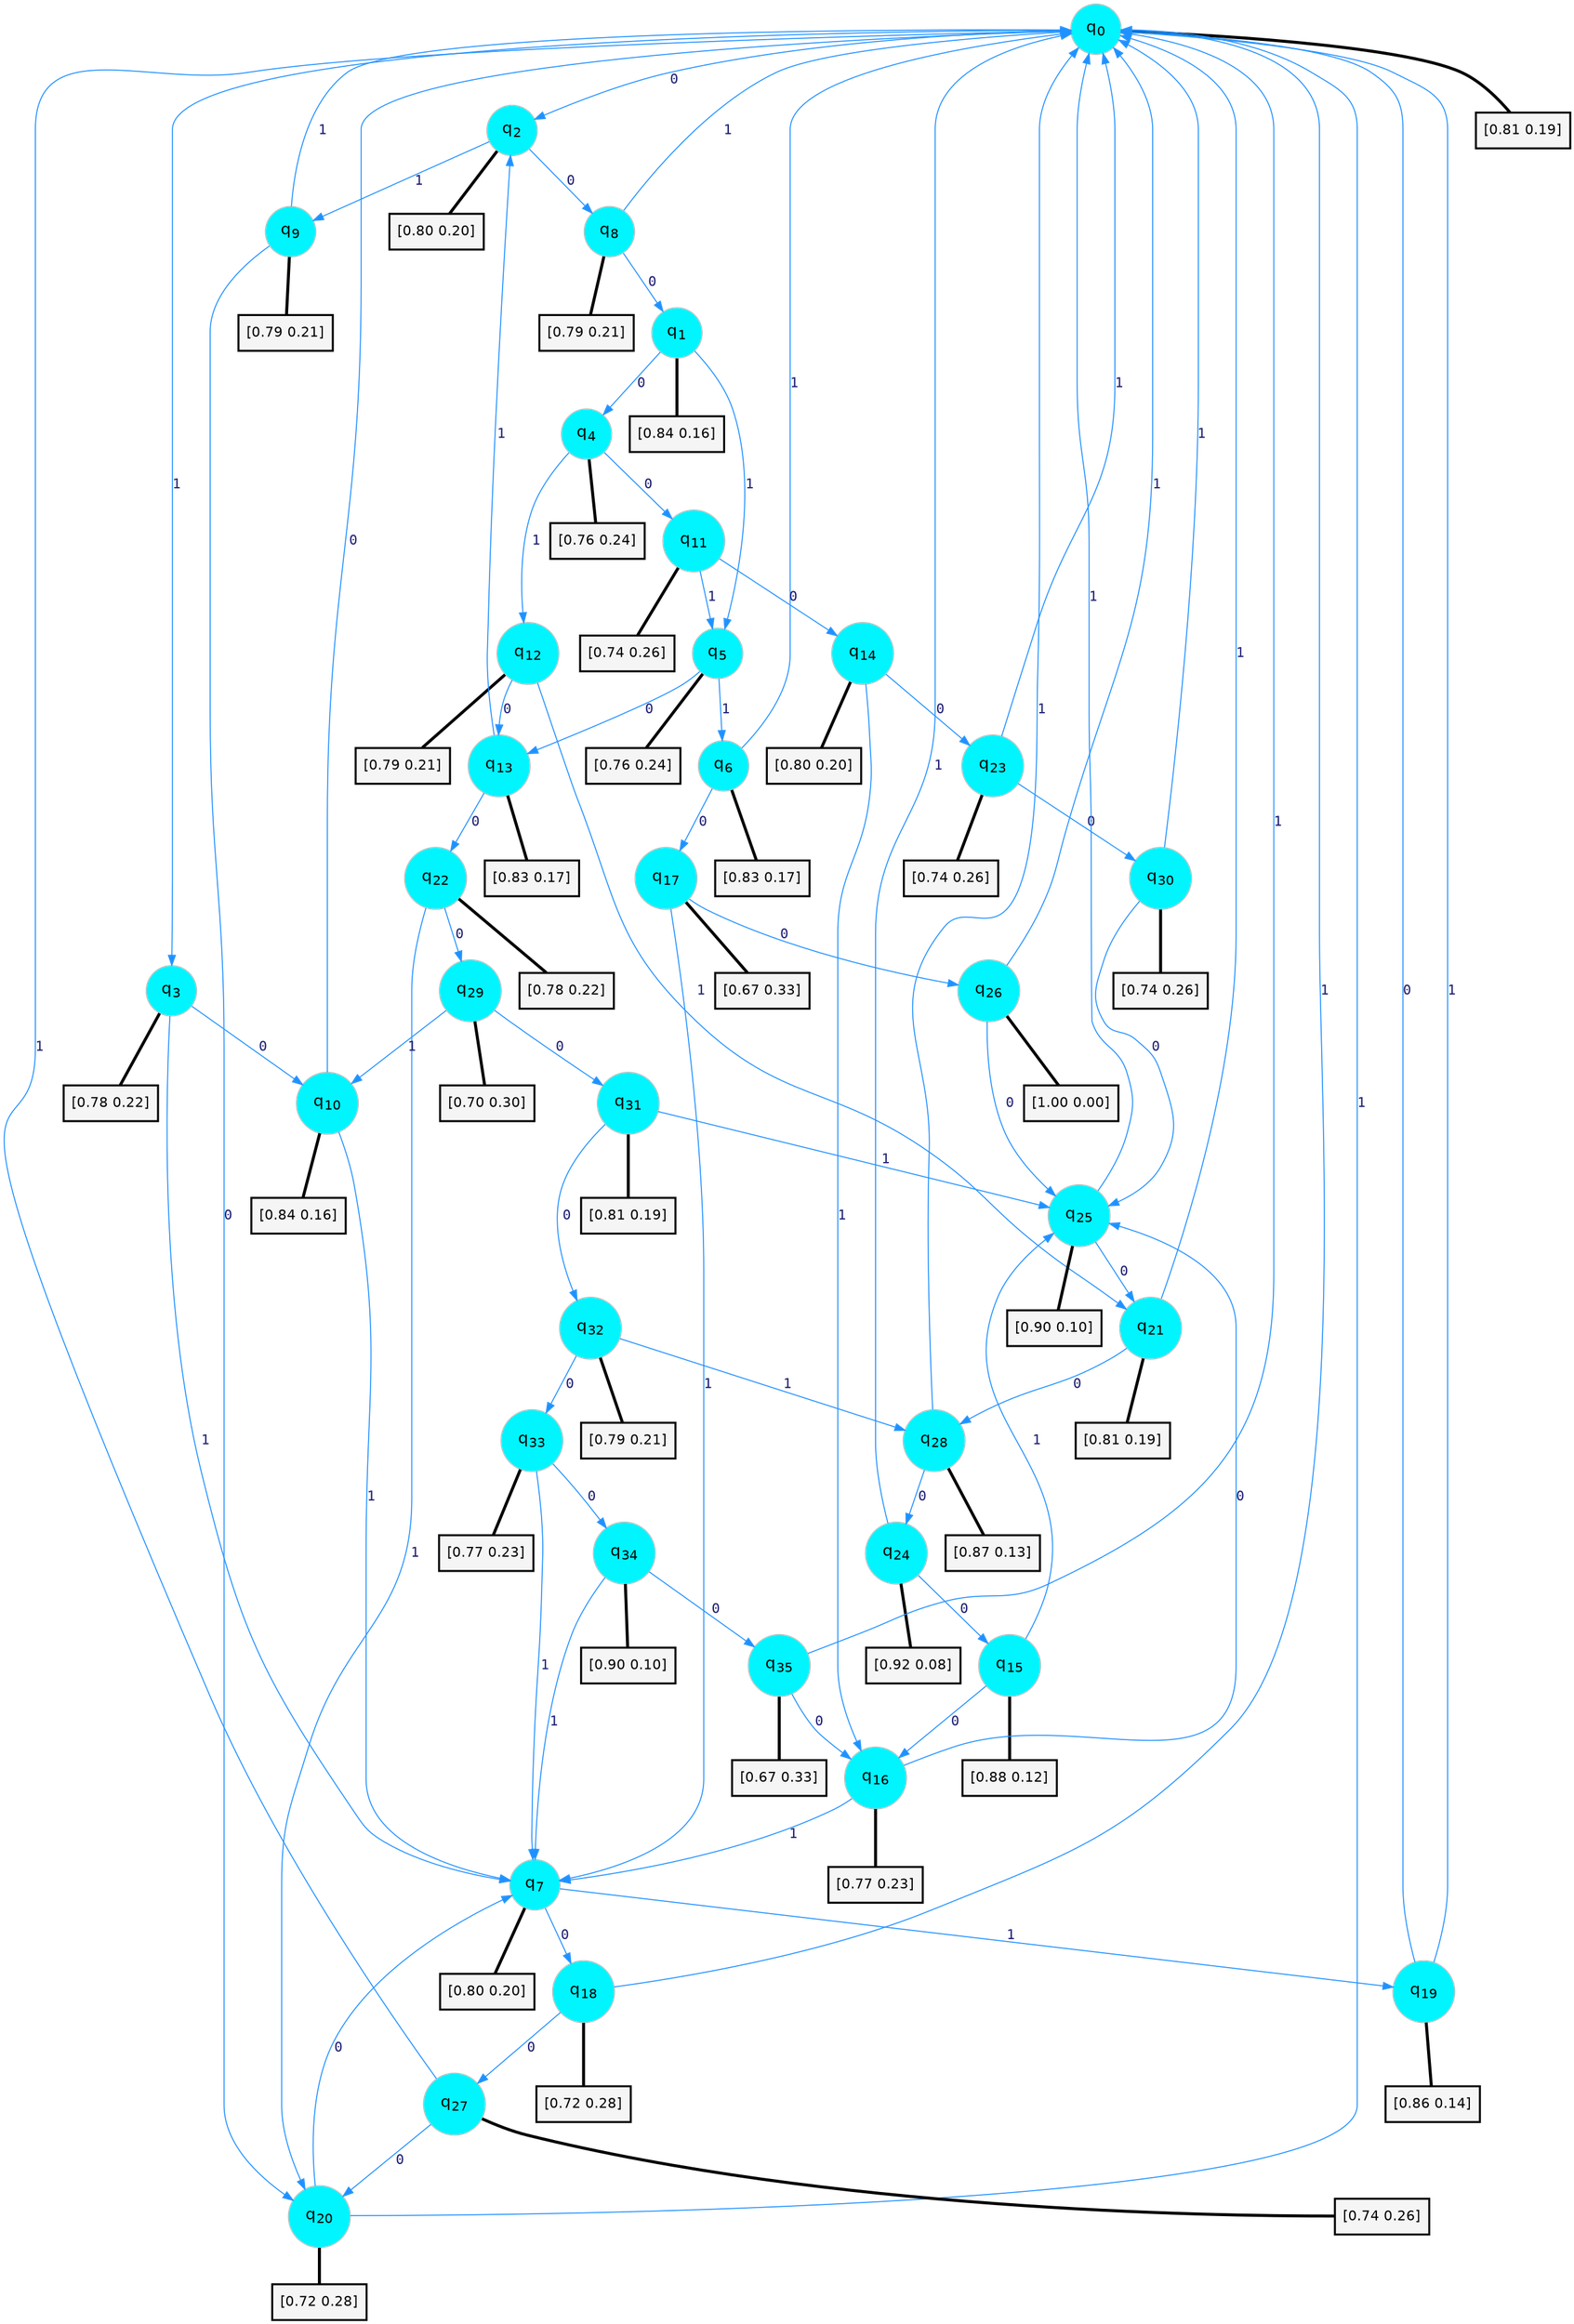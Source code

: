 digraph G {
graph [
bgcolor=transparent, dpi=300, rankdir=TD, size="40,25"];
node [
color=gray, fillcolor=turquoise1, fontcolor=black, fontname=Helvetica, fontsize=16, fontweight=bold, shape=circle, style=filled];
edge [
arrowsize=1, color=dodgerblue1, fontcolor=midnightblue, fontname=courier, fontweight=bold, penwidth=1, style=solid, weight=20];
0[label=<q<SUB>0</SUB>>];
1[label=<q<SUB>1</SUB>>];
2[label=<q<SUB>2</SUB>>];
3[label=<q<SUB>3</SUB>>];
4[label=<q<SUB>4</SUB>>];
5[label=<q<SUB>5</SUB>>];
6[label=<q<SUB>6</SUB>>];
7[label=<q<SUB>7</SUB>>];
8[label=<q<SUB>8</SUB>>];
9[label=<q<SUB>9</SUB>>];
10[label=<q<SUB>10</SUB>>];
11[label=<q<SUB>11</SUB>>];
12[label=<q<SUB>12</SUB>>];
13[label=<q<SUB>13</SUB>>];
14[label=<q<SUB>14</SUB>>];
15[label=<q<SUB>15</SUB>>];
16[label=<q<SUB>16</SUB>>];
17[label=<q<SUB>17</SUB>>];
18[label=<q<SUB>18</SUB>>];
19[label=<q<SUB>19</SUB>>];
20[label=<q<SUB>20</SUB>>];
21[label=<q<SUB>21</SUB>>];
22[label=<q<SUB>22</SUB>>];
23[label=<q<SUB>23</SUB>>];
24[label=<q<SUB>24</SUB>>];
25[label=<q<SUB>25</SUB>>];
26[label=<q<SUB>26</SUB>>];
27[label=<q<SUB>27</SUB>>];
28[label=<q<SUB>28</SUB>>];
29[label=<q<SUB>29</SUB>>];
30[label=<q<SUB>30</SUB>>];
31[label=<q<SUB>31</SUB>>];
32[label=<q<SUB>32</SUB>>];
33[label=<q<SUB>33</SUB>>];
34[label=<q<SUB>34</SUB>>];
35[label=<q<SUB>35</SUB>>];
36[label="[0.81 0.19]", shape=box,fontcolor=black, fontname=Helvetica, fontsize=14, penwidth=2, fillcolor=whitesmoke,color=black];
37[label="[0.84 0.16]", shape=box,fontcolor=black, fontname=Helvetica, fontsize=14, penwidth=2, fillcolor=whitesmoke,color=black];
38[label="[0.80 0.20]", shape=box,fontcolor=black, fontname=Helvetica, fontsize=14, penwidth=2, fillcolor=whitesmoke,color=black];
39[label="[0.78 0.22]", shape=box,fontcolor=black, fontname=Helvetica, fontsize=14, penwidth=2, fillcolor=whitesmoke,color=black];
40[label="[0.76 0.24]", shape=box,fontcolor=black, fontname=Helvetica, fontsize=14, penwidth=2, fillcolor=whitesmoke,color=black];
41[label="[0.76 0.24]", shape=box,fontcolor=black, fontname=Helvetica, fontsize=14, penwidth=2, fillcolor=whitesmoke,color=black];
42[label="[0.83 0.17]", shape=box,fontcolor=black, fontname=Helvetica, fontsize=14, penwidth=2, fillcolor=whitesmoke,color=black];
43[label="[0.80 0.20]", shape=box,fontcolor=black, fontname=Helvetica, fontsize=14, penwidth=2, fillcolor=whitesmoke,color=black];
44[label="[0.79 0.21]", shape=box,fontcolor=black, fontname=Helvetica, fontsize=14, penwidth=2, fillcolor=whitesmoke,color=black];
45[label="[0.79 0.21]", shape=box,fontcolor=black, fontname=Helvetica, fontsize=14, penwidth=2, fillcolor=whitesmoke,color=black];
46[label="[0.84 0.16]", shape=box,fontcolor=black, fontname=Helvetica, fontsize=14, penwidth=2, fillcolor=whitesmoke,color=black];
47[label="[0.74 0.26]", shape=box,fontcolor=black, fontname=Helvetica, fontsize=14, penwidth=2, fillcolor=whitesmoke,color=black];
48[label="[0.79 0.21]", shape=box,fontcolor=black, fontname=Helvetica, fontsize=14, penwidth=2, fillcolor=whitesmoke,color=black];
49[label="[0.83 0.17]", shape=box,fontcolor=black, fontname=Helvetica, fontsize=14, penwidth=2, fillcolor=whitesmoke,color=black];
50[label="[0.80 0.20]", shape=box,fontcolor=black, fontname=Helvetica, fontsize=14, penwidth=2, fillcolor=whitesmoke,color=black];
51[label="[0.88 0.12]", shape=box,fontcolor=black, fontname=Helvetica, fontsize=14, penwidth=2, fillcolor=whitesmoke,color=black];
52[label="[0.77 0.23]", shape=box,fontcolor=black, fontname=Helvetica, fontsize=14, penwidth=2, fillcolor=whitesmoke,color=black];
53[label="[0.67 0.33]", shape=box,fontcolor=black, fontname=Helvetica, fontsize=14, penwidth=2, fillcolor=whitesmoke,color=black];
54[label="[0.72 0.28]", shape=box,fontcolor=black, fontname=Helvetica, fontsize=14, penwidth=2, fillcolor=whitesmoke,color=black];
55[label="[0.86 0.14]", shape=box,fontcolor=black, fontname=Helvetica, fontsize=14, penwidth=2, fillcolor=whitesmoke,color=black];
56[label="[0.72 0.28]", shape=box,fontcolor=black, fontname=Helvetica, fontsize=14, penwidth=2, fillcolor=whitesmoke,color=black];
57[label="[0.81 0.19]", shape=box,fontcolor=black, fontname=Helvetica, fontsize=14, penwidth=2, fillcolor=whitesmoke,color=black];
58[label="[0.78 0.22]", shape=box,fontcolor=black, fontname=Helvetica, fontsize=14, penwidth=2, fillcolor=whitesmoke,color=black];
59[label="[0.74 0.26]", shape=box,fontcolor=black, fontname=Helvetica, fontsize=14, penwidth=2, fillcolor=whitesmoke,color=black];
60[label="[0.92 0.08]", shape=box,fontcolor=black, fontname=Helvetica, fontsize=14, penwidth=2, fillcolor=whitesmoke,color=black];
61[label="[0.90 0.10]", shape=box,fontcolor=black, fontname=Helvetica, fontsize=14, penwidth=2, fillcolor=whitesmoke,color=black];
62[label="[1.00 0.00]", shape=box,fontcolor=black, fontname=Helvetica, fontsize=14, penwidth=2, fillcolor=whitesmoke,color=black];
63[label="[0.74 0.26]", shape=box,fontcolor=black, fontname=Helvetica, fontsize=14, penwidth=2, fillcolor=whitesmoke,color=black];
64[label="[0.87 0.13]", shape=box,fontcolor=black, fontname=Helvetica, fontsize=14, penwidth=2, fillcolor=whitesmoke,color=black];
65[label="[0.70 0.30]", shape=box,fontcolor=black, fontname=Helvetica, fontsize=14, penwidth=2, fillcolor=whitesmoke,color=black];
66[label="[0.74 0.26]", shape=box,fontcolor=black, fontname=Helvetica, fontsize=14, penwidth=2, fillcolor=whitesmoke,color=black];
67[label="[0.81 0.19]", shape=box,fontcolor=black, fontname=Helvetica, fontsize=14, penwidth=2, fillcolor=whitesmoke,color=black];
68[label="[0.79 0.21]", shape=box,fontcolor=black, fontname=Helvetica, fontsize=14, penwidth=2, fillcolor=whitesmoke,color=black];
69[label="[0.77 0.23]", shape=box,fontcolor=black, fontname=Helvetica, fontsize=14, penwidth=2, fillcolor=whitesmoke,color=black];
70[label="[0.90 0.10]", shape=box,fontcolor=black, fontname=Helvetica, fontsize=14, penwidth=2, fillcolor=whitesmoke,color=black];
71[label="[0.67 0.33]", shape=box,fontcolor=black, fontname=Helvetica, fontsize=14, penwidth=2, fillcolor=whitesmoke,color=black];
0->2 [label=0];
0->3 [label=1];
0->36 [arrowhead=none, penwidth=3,color=black];
1->4 [label=0];
1->5 [label=1];
1->37 [arrowhead=none, penwidth=3,color=black];
2->8 [label=0];
2->9 [label=1];
2->38 [arrowhead=none, penwidth=3,color=black];
3->10 [label=0];
3->7 [label=1];
3->39 [arrowhead=none, penwidth=3,color=black];
4->11 [label=0];
4->12 [label=1];
4->40 [arrowhead=none, penwidth=3,color=black];
5->13 [label=0];
5->6 [label=1];
5->41 [arrowhead=none, penwidth=3,color=black];
6->17 [label=0];
6->0 [label=1];
6->42 [arrowhead=none, penwidth=3,color=black];
7->18 [label=0];
7->19 [label=1];
7->43 [arrowhead=none, penwidth=3,color=black];
8->1 [label=0];
8->0 [label=1];
8->44 [arrowhead=none, penwidth=3,color=black];
9->20 [label=0];
9->0 [label=1];
9->45 [arrowhead=none, penwidth=3,color=black];
10->0 [label=0];
10->7 [label=1];
10->46 [arrowhead=none, penwidth=3,color=black];
11->14 [label=0];
11->5 [label=1];
11->47 [arrowhead=none, penwidth=3,color=black];
12->13 [label=0];
12->21 [label=1];
12->48 [arrowhead=none, penwidth=3,color=black];
13->22 [label=0];
13->2 [label=1];
13->49 [arrowhead=none, penwidth=3,color=black];
14->23 [label=0];
14->16 [label=1];
14->50 [arrowhead=none, penwidth=3,color=black];
15->16 [label=0];
15->25 [label=1];
15->51 [arrowhead=none, penwidth=3,color=black];
16->25 [label=0];
16->7 [label=1];
16->52 [arrowhead=none, penwidth=3,color=black];
17->26 [label=0];
17->7 [label=1];
17->53 [arrowhead=none, penwidth=3,color=black];
18->27 [label=0];
18->0 [label=1];
18->54 [arrowhead=none, penwidth=3,color=black];
19->0 [label=0];
19->0 [label=1];
19->55 [arrowhead=none, penwidth=3,color=black];
20->7 [label=0];
20->0 [label=1];
20->56 [arrowhead=none, penwidth=3,color=black];
21->28 [label=0];
21->0 [label=1];
21->57 [arrowhead=none, penwidth=3,color=black];
22->29 [label=0];
22->20 [label=1];
22->58 [arrowhead=none, penwidth=3,color=black];
23->30 [label=0];
23->0 [label=1];
23->59 [arrowhead=none, penwidth=3,color=black];
24->15 [label=0];
24->0 [label=1];
24->60 [arrowhead=none, penwidth=3,color=black];
25->21 [label=0];
25->0 [label=1];
25->61 [arrowhead=none, penwidth=3,color=black];
26->25 [label=0];
26->0 [label=1];
26->62 [arrowhead=none, penwidth=3,color=black];
27->20 [label=0];
27->0 [label=1];
27->63 [arrowhead=none, penwidth=3,color=black];
28->24 [label=0];
28->0 [label=1];
28->64 [arrowhead=none, penwidth=3,color=black];
29->31 [label=0];
29->10 [label=1];
29->65 [arrowhead=none, penwidth=3,color=black];
30->25 [label=0];
30->0 [label=1];
30->66 [arrowhead=none, penwidth=3,color=black];
31->32 [label=0];
31->25 [label=1];
31->67 [arrowhead=none, penwidth=3,color=black];
32->33 [label=0];
32->28 [label=1];
32->68 [arrowhead=none, penwidth=3,color=black];
33->34 [label=0];
33->7 [label=1];
33->69 [arrowhead=none, penwidth=3,color=black];
34->35 [label=0];
34->7 [label=1];
34->70 [arrowhead=none, penwidth=3,color=black];
35->16 [label=0];
35->0 [label=1];
35->71 [arrowhead=none, penwidth=3,color=black];
}
